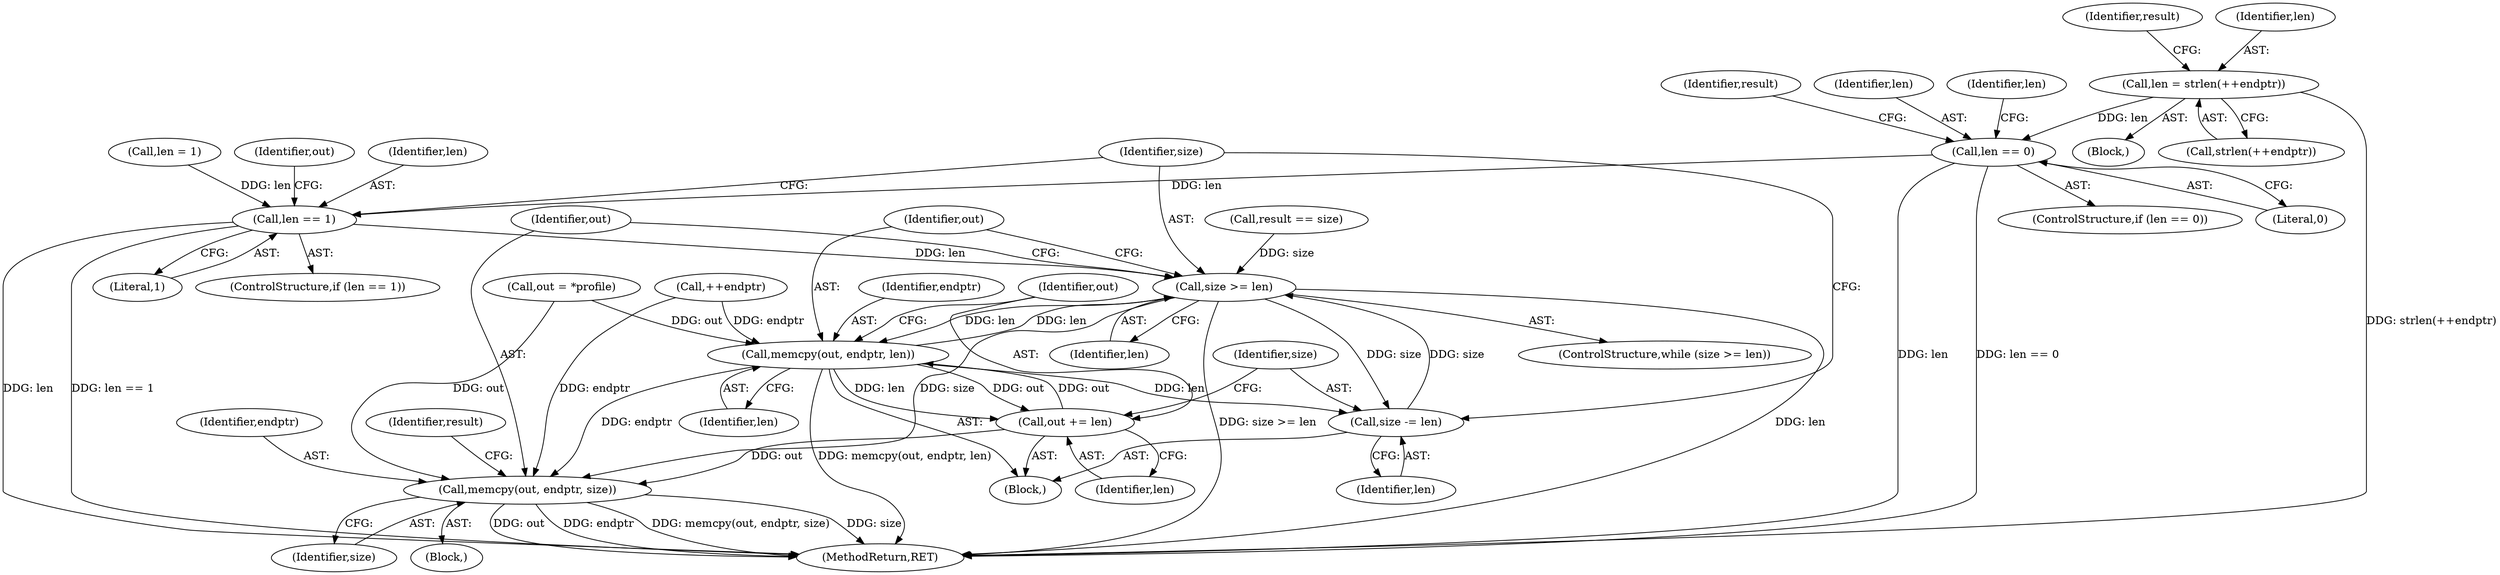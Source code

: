 digraph "0_Android_9d4853418ab2f754c2b63e091c29c5529b8b86ca_17@API" {
"1000131" [label="(Call,len = strlen(++endptr))"];
"1000143" [label="(Call,len == 0)"];
"1000168" [label="(Call,len == 1)"];
"1000179" [label="(Call,size >= len)"];
"1000183" [label="(Call,memcpy(out, endptr, len))"];
"1000187" [label="(Call,out += len)"];
"1000193" [label="(Call,memcpy(out, endptr, size))"];
"1000190" [label="(Call,size -= len)"];
"1000209" [label="(MethodReturn,RET)"];
"1000133" [label="(Call,strlen(++endptr))"];
"1000143" [label="(Call,len == 0)"];
"1000190" [label="(Call,size -= len)"];
"1000177" [label="(Block,)"];
"1000194" [label="(Identifier,out)"];
"1000192" [label="(Identifier,len)"];
"1000168" [label="(Call,len == 1)"];
"1000186" [label="(Identifier,len)"];
"1000184" [label="(Identifier,out)"];
"1000134" [label="(Call,++endptr)"];
"1000195" [label="(Identifier,endptr)"];
"1000152" [label="(Identifier,result)"];
"1000182" [label="(Block,)"];
"1000191" [label="(Identifier,size)"];
"1000142" [label="(ControlStructure,if (len == 0))"];
"1000198" [label="(Identifier,result)"];
"1000187" [label="(Call,out += len)"];
"1000145" [label="(Literal,0)"];
"1000129" [label="(Block,)"];
"1000138" [label="(Identifier,result)"];
"1000183" [label="(Call,memcpy(out, endptr, len))"];
"1000178" [label="(ControlStructure,while (size >= len))"];
"1000144" [label="(Identifier,len)"];
"1000189" [label="(Identifier,len)"];
"1000170" [label="(Literal,1)"];
"1000146" [label="(Call,len = 1)"];
"1000196" [label="(Identifier,size)"];
"1000180" [label="(Identifier,size)"];
"1000163" [label="(Call,out = *profile)"];
"1000132" [label="(Identifier,len)"];
"1000188" [label="(Identifier,out)"];
"1000172" [label="(Identifier,out)"];
"1000147" [label="(Identifier,len)"];
"1000179" [label="(Call,size >= len)"];
"1000181" [label="(Identifier,len)"];
"1000131" [label="(Call,len = strlen(++endptr))"];
"1000167" [label="(ControlStructure,if (len == 1))"];
"1000193" [label="(Call,memcpy(out, endptr, size))"];
"1000185" [label="(Identifier,endptr)"];
"1000151" [label="(Call,result == size)"];
"1000169" [label="(Identifier,len)"];
"1000131" -> "1000129"  [label="AST: "];
"1000131" -> "1000133"  [label="CFG: "];
"1000132" -> "1000131"  [label="AST: "];
"1000133" -> "1000131"  [label="AST: "];
"1000138" -> "1000131"  [label="CFG: "];
"1000131" -> "1000209"  [label="DDG: strlen(++endptr)"];
"1000131" -> "1000143"  [label="DDG: len"];
"1000143" -> "1000142"  [label="AST: "];
"1000143" -> "1000145"  [label="CFG: "];
"1000144" -> "1000143"  [label="AST: "];
"1000145" -> "1000143"  [label="AST: "];
"1000147" -> "1000143"  [label="CFG: "];
"1000152" -> "1000143"  [label="CFG: "];
"1000143" -> "1000209"  [label="DDG: len"];
"1000143" -> "1000209"  [label="DDG: len == 0"];
"1000143" -> "1000168"  [label="DDG: len"];
"1000168" -> "1000167"  [label="AST: "];
"1000168" -> "1000170"  [label="CFG: "];
"1000169" -> "1000168"  [label="AST: "];
"1000170" -> "1000168"  [label="AST: "];
"1000172" -> "1000168"  [label="CFG: "];
"1000180" -> "1000168"  [label="CFG: "];
"1000168" -> "1000209"  [label="DDG: len == 1"];
"1000168" -> "1000209"  [label="DDG: len"];
"1000146" -> "1000168"  [label="DDG: len"];
"1000168" -> "1000179"  [label="DDG: len"];
"1000179" -> "1000178"  [label="AST: "];
"1000179" -> "1000181"  [label="CFG: "];
"1000180" -> "1000179"  [label="AST: "];
"1000181" -> "1000179"  [label="AST: "];
"1000184" -> "1000179"  [label="CFG: "];
"1000194" -> "1000179"  [label="CFG: "];
"1000179" -> "1000209"  [label="DDG: size >= len"];
"1000179" -> "1000209"  [label="DDG: len"];
"1000190" -> "1000179"  [label="DDG: size"];
"1000151" -> "1000179"  [label="DDG: size"];
"1000183" -> "1000179"  [label="DDG: len"];
"1000179" -> "1000183"  [label="DDG: len"];
"1000179" -> "1000190"  [label="DDG: size"];
"1000179" -> "1000193"  [label="DDG: size"];
"1000183" -> "1000182"  [label="AST: "];
"1000183" -> "1000186"  [label="CFG: "];
"1000184" -> "1000183"  [label="AST: "];
"1000185" -> "1000183"  [label="AST: "];
"1000186" -> "1000183"  [label="AST: "];
"1000188" -> "1000183"  [label="CFG: "];
"1000183" -> "1000209"  [label="DDG: memcpy(out, endptr, len)"];
"1000187" -> "1000183"  [label="DDG: out"];
"1000163" -> "1000183"  [label="DDG: out"];
"1000134" -> "1000183"  [label="DDG: endptr"];
"1000183" -> "1000187"  [label="DDG: len"];
"1000183" -> "1000187"  [label="DDG: out"];
"1000183" -> "1000190"  [label="DDG: len"];
"1000183" -> "1000193"  [label="DDG: endptr"];
"1000187" -> "1000182"  [label="AST: "];
"1000187" -> "1000189"  [label="CFG: "];
"1000188" -> "1000187"  [label="AST: "];
"1000189" -> "1000187"  [label="AST: "];
"1000191" -> "1000187"  [label="CFG: "];
"1000187" -> "1000193"  [label="DDG: out"];
"1000193" -> "1000177"  [label="AST: "];
"1000193" -> "1000196"  [label="CFG: "];
"1000194" -> "1000193"  [label="AST: "];
"1000195" -> "1000193"  [label="AST: "];
"1000196" -> "1000193"  [label="AST: "];
"1000198" -> "1000193"  [label="CFG: "];
"1000193" -> "1000209"  [label="DDG: out"];
"1000193" -> "1000209"  [label="DDG: endptr"];
"1000193" -> "1000209"  [label="DDG: memcpy(out, endptr, size)"];
"1000193" -> "1000209"  [label="DDG: size"];
"1000163" -> "1000193"  [label="DDG: out"];
"1000134" -> "1000193"  [label="DDG: endptr"];
"1000190" -> "1000182"  [label="AST: "];
"1000190" -> "1000192"  [label="CFG: "];
"1000191" -> "1000190"  [label="AST: "];
"1000192" -> "1000190"  [label="AST: "];
"1000180" -> "1000190"  [label="CFG: "];
}
